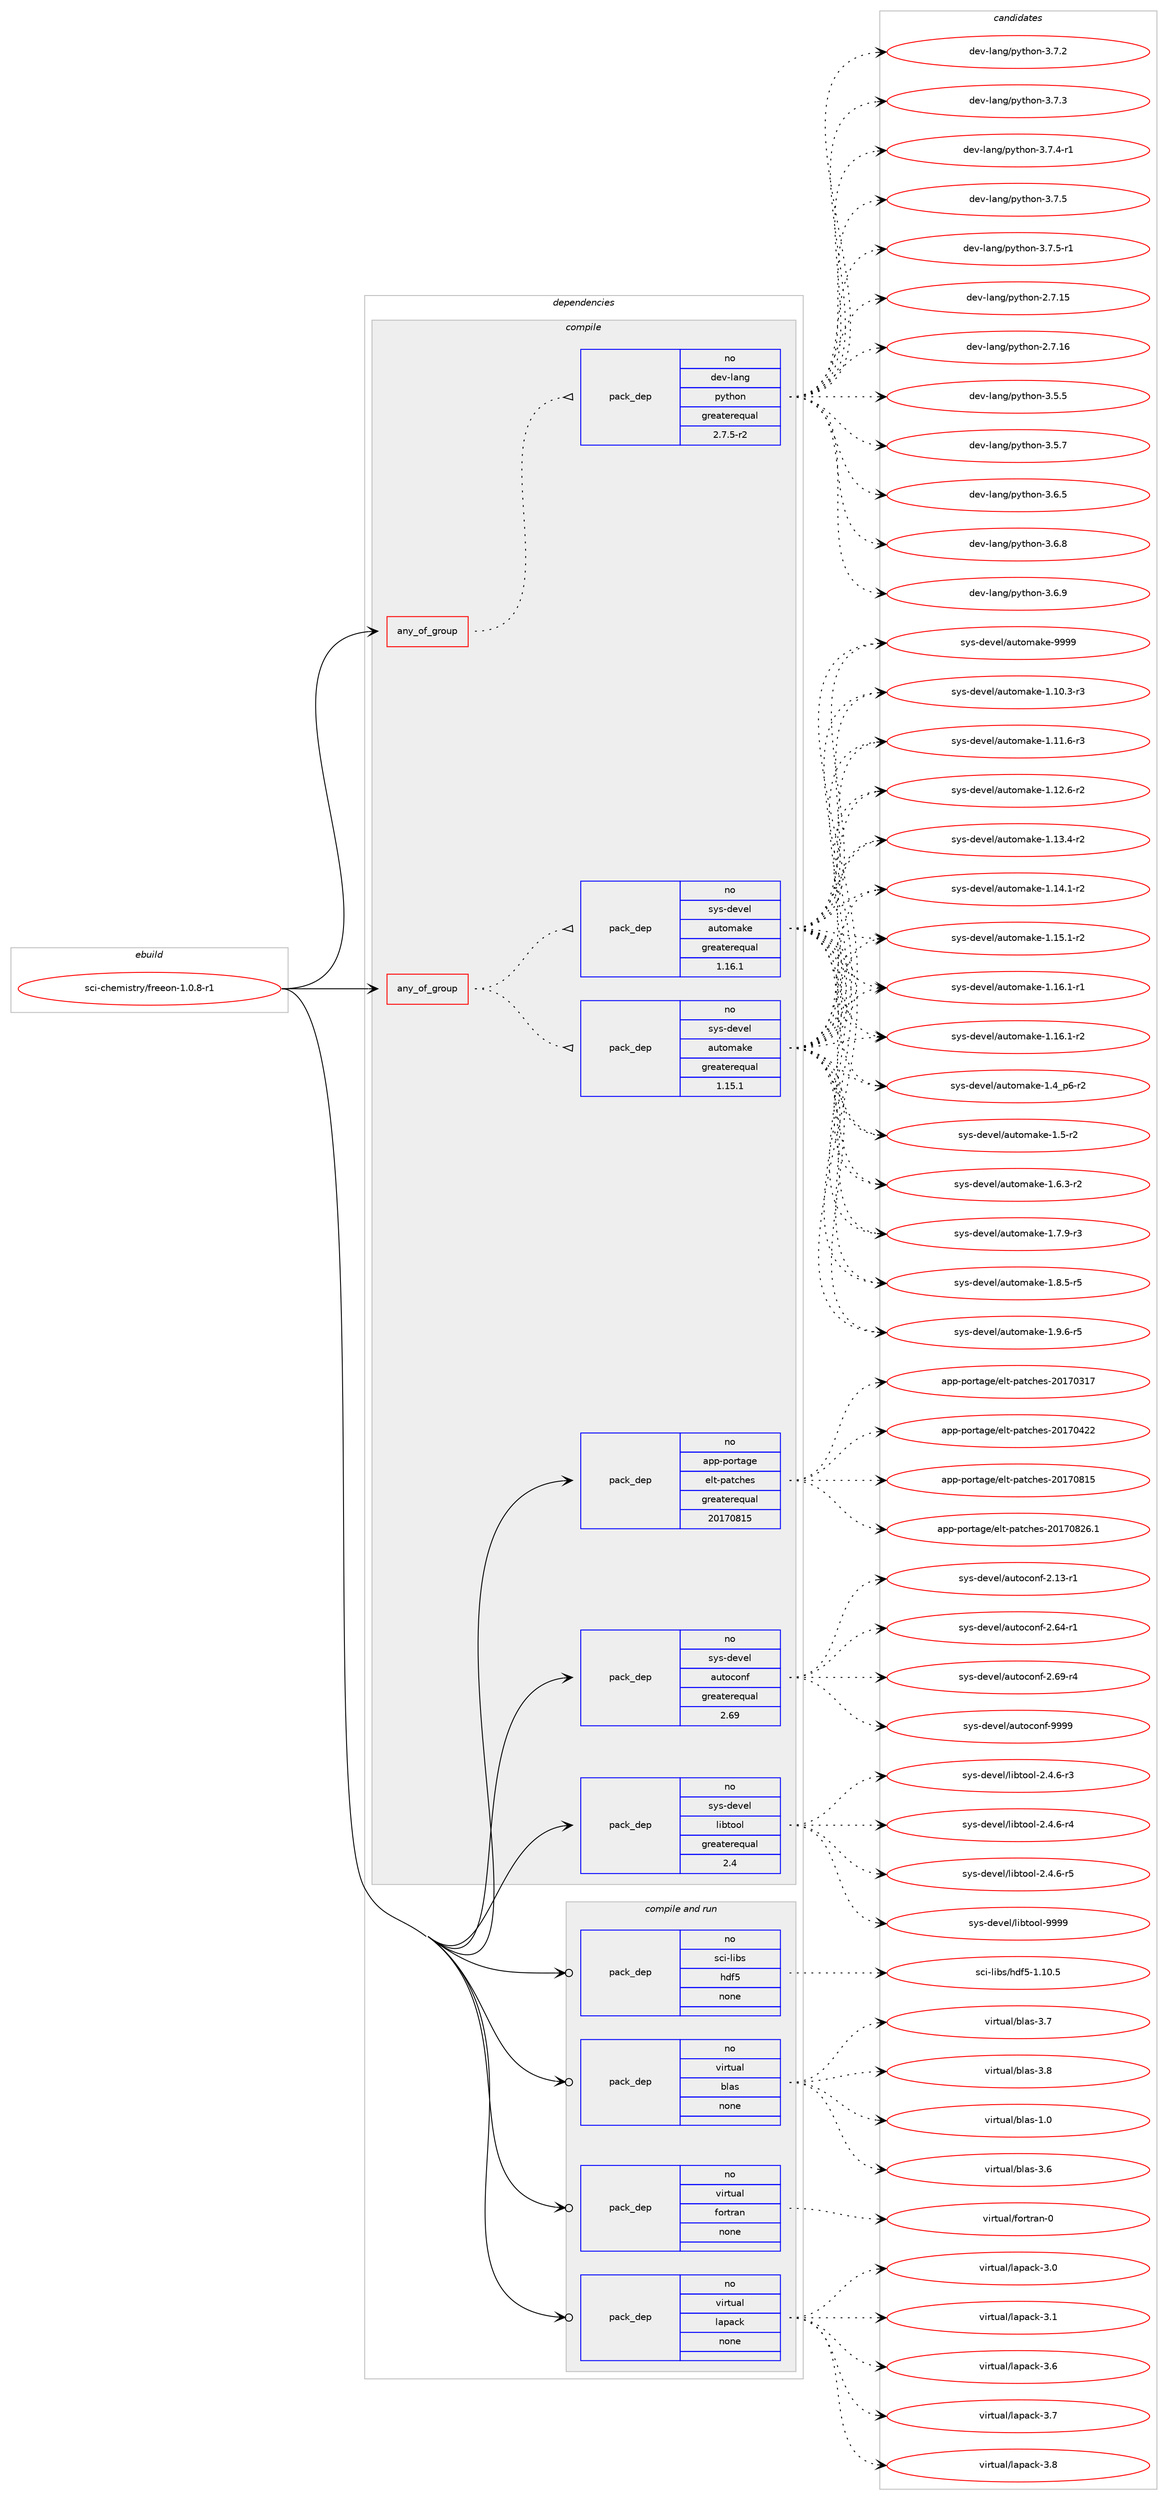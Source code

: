 digraph prolog {

# *************
# Graph options
# *************

newrank=true;
concentrate=true;
compound=true;
graph [rankdir=LR,fontname=Helvetica,fontsize=10,ranksep=1.5];#, ranksep=2.5, nodesep=0.2];
edge  [arrowhead=vee];
node  [fontname=Helvetica,fontsize=10];

# **********
# The ebuild
# **********

subgraph cluster_leftcol {
color=gray;
rank=same;
label=<<i>ebuild</i>>;
id [label="sci-chemistry/freeon-1.0.8-r1", color=red, width=4, href="../sci-chemistry/freeon-1.0.8-r1.svg"];
}

# ****************
# The dependencies
# ****************

subgraph cluster_midcol {
color=gray;
label=<<i>dependencies</i>>;
subgraph cluster_compile {
fillcolor="#eeeeee";
style=filled;
label=<<i>compile</i>>;
subgraph any14527 {
dependency851398 [label=<<TABLE BORDER="0" CELLBORDER="1" CELLSPACING="0" CELLPADDING="4"><TR><TD CELLPADDING="10">any_of_group</TD></TR></TABLE>>, shape=none, color=red];subgraph pack629462 {
dependency851399 [label=<<TABLE BORDER="0" CELLBORDER="1" CELLSPACING="0" CELLPADDING="4" WIDTH="220"><TR><TD ROWSPAN="6" CELLPADDING="30">pack_dep</TD></TR><TR><TD WIDTH="110">no</TD></TR><TR><TD>dev-lang</TD></TR><TR><TD>python</TD></TR><TR><TD>greaterequal</TD></TR><TR><TD>2.7.5-r2</TD></TR></TABLE>>, shape=none, color=blue];
}
dependency851398:e -> dependency851399:w [weight=20,style="dotted",arrowhead="oinv"];
}
id:e -> dependency851398:w [weight=20,style="solid",arrowhead="vee"];
subgraph any14528 {
dependency851400 [label=<<TABLE BORDER="0" CELLBORDER="1" CELLSPACING="0" CELLPADDING="4"><TR><TD CELLPADDING="10">any_of_group</TD></TR></TABLE>>, shape=none, color=red];subgraph pack629463 {
dependency851401 [label=<<TABLE BORDER="0" CELLBORDER="1" CELLSPACING="0" CELLPADDING="4" WIDTH="220"><TR><TD ROWSPAN="6" CELLPADDING="30">pack_dep</TD></TR><TR><TD WIDTH="110">no</TD></TR><TR><TD>sys-devel</TD></TR><TR><TD>automake</TD></TR><TR><TD>greaterequal</TD></TR><TR><TD>1.16.1</TD></TR></TABLE>>, shape=none, color=blue];
}
dependency851400:e -> dependency851401:w [weight=20,style="dotted",arrowhead="oinv"];
subgraph pack629464 {
dependency851402 [label=<<TABLE BORDER="0" CELLBORDER="1" CELLSPACING="0" CELLPADDING="4" WIDTH="220"><TR><TD ROWSPAN="6" CELLPADDING="30">pack_dep</TD></TR><TR><TD WIDTH="110">no</TD></TR><TR><TD>sys-devel</TD></TR><TR><TD>automake</TD></TR><TR><TD>greaterequal</TD></TR><TR><TD>1.15.1</TD></TR></TABLE>>, shape=none, color=blue];
}
dependency851400:e -> dependency851402:w [weight=20,style="dotted",arrowhead="oinv"];
}
id:e -> dependency851400:w [weight=20,style="solid",arrowhead="vee"];
subgraph pack629465 {
dependency851403 [label=<<TABLE BORDER="0" CELLBORDER="1" CELLSPACING="0" CELLPADDING="4" WIDTH="220"><TR><TD ROWSPAN="6" CELLPADDING="30">pack_dep</TD></TR><TR><TD WIDTH="110">no</TD></TR><TR><TD>app-portage</TD></TR><TR><TD>elt-patches</TD></TR><TR><TD>greaterequal</TD></TR><TR><TD>20170815</TD></TR></TABLE>>, shape=none, color=blue];
}
id:e -> dependency851403:w [weight=20,style="solid",arrowhead="vee"];
subgraph pack629466 {
dependency851404 [label=<<TABLE BORDER="0" CELLBORDER="1" CELLSPACING="0" CELLPADDING="4" WIDTH="220"><TR><TD ROWSPAN="6" CELLPADDING="30">pack_dep</TD></TR><TR><TD WIDTH="110">no</TD></TR><TR><TD>sys-devel</TD></TR><TR><TD>autoconf</TD></TR><TR><TD>greaterequal</TD></TR><TR><TD>2.69</TD></TR></TABLE>>, shape=none, color=blue];
}
id:e -> dependency851404:w [weight=20,style="solid",arrowhead="vee"];
subgraph pack629467 {
dependency851405 [label=<<TABLE BORDER="0" CELLBORDER="1" CELLSPACING="0" CELLPADDING="4" WIDTH="220"><TR><TD ROWSPAN="6" CELLPADDING="30">pack_dep</TD></TR><TR><TD WIDTH="110">no</TD></TR><TR><TD>sys-devel</TD></TR><TR><TD>libtool</TD></TR><TR><TD>greaterequal</TD></TR><TR><TD>2.4</TD></TR></TABLE>>, shape=none, color=blue];
}
id:e -> dependency851405:w [weight=20,style="solid",arrowhead="vee"];
}
subgraph cluster_compileandrun {
fillcolor="#eeeeee";
style=filled;
label=<<i>compile and run</i>>;
subgraph pack629468 {
dependency851406 [label=<<TABLE BORDER="0" CELLBORDER="1" CELLSPACING="0" CELLPADDING="4" WIDTH="220"><TR><TD ROWSPAN="6" CELLPADDING="30">pack_dep</TD></TR><TR><TD WIDTH="110">no</TD></TR><TR><TD>sci-libs</TD></TR><TR><TD>hdf5</TD></TR><TR><TD>none</TD></TR><TR><TD></TD></TR></TABLE>>, shape=none, color=blue];
}
id:e -> dependency851406:w [weight=20,style="solid",arrowhead="odotvee"];
subgraph pack629469 {
dependency851407 [label=<<TABLE BORDER="0" CELLBORDER="1" CELLSPACING="0" CELLPADDING="4" WIDTH="220"><TR><TD ROWSPAN="6" CELLPADDING="30">pack_dep</TD></TR><TR><TD WIDTH="110">no</TD></TR><TR><TD>virtual</TD></TR><TR><TD>blas</TD></TR><TR><TD>none</TD></TR><TR><TD></TD></TR></TABLE>>, shape=none, color=blue];
}
id:e -> dependency851407:w [weight=20,style="solid",arrowhead="odotvee"];
subgraph pack629470 {
dependency851408 [label=<<TABLE BORDER="0" CELLBORDER="1" CELLSPACING="0" CELLPADDING="4" WIDTH="220"><TR><TD ROWSPAN="6" CELLPADDING="30">pack_dep</TD></TR><TR><TD WIDTH="110">no</TD></TR><TR><TD>virtual</TD></TR><TR><TD>fortran</TD></TR><TR><TD>none</TD></TR><TR><TD></TD></TR></TABLE>>, shape=none, color=blue];
}
id:e -> dependency851408:w [weight=20,style="solid",arrowhead="odotvee"];
subgraph pack629471 {
dependency851409 [label=<<TABLE BORDER="0" CELLBORDER="1" CELLSPACING="0" CELLPADDING="4" WIDTH="220"><TR><TD ROWSPAN="6" CELLPADDING="30">pack_dep</TD></TR><TR><TD WIDTH="110">no</TD></TR><TR><TD>virtual</TD></TR><TR><TD>lapack</TD></TR><TR><TD>none</TD></TR><TR><TD></TD></TR></TABLE>>, shape=none, color=blue];
}
id:e -> dependency851409:w [weight=20,style="solid",arrowhead="odotvee"];
}
subgraph cluster_run {
fillcolor="#eeeeee";
style=filled;
label=<<i>run</i>>;
}
}

# **************
# The candidates
# **************

subgraph cluster_choices {
rank=same;
color=gray;
label=<<i>candidates</i>>;

subgraph choice629462 {
color=black;
nodesep=1;
choice10010111845108971101034711212111610411111045504655464953 [label="dev-lang/python-2.7.15", color=red, width=4,href="../dev-lang/python-2.7.15.svg"];
choice10010111845108971101034711212111610411111045504655464954 [label="dev-lang/python-2.7.16", color=red, width=4,href="../dev-lang/python-2.7.16.svg"];
choice100101118451089711010347112121116104111110455146534653 [label="dev-lang/python-3.5.5", color=red, width=4,href="../dev-lang/python-3.5.5.svg"];
choice100101118451089711010347112121116104111110455146534655 [label="dev-lang/python-3.5.7", color=red, width=4,href="../dev-lang/python-3.5.7.svg"];
choice100101118451089711010347112121116104111110455146544653 [label="dev-lang/python-3.6.5", color=red, width=4,href="../dev-lang/python-3.6.5.svg"];
choice100101118451089711010347112121116104111110455146544656 [label="dev-lang/python-3.6.8", color=red, width=4,href="../dev-lang/python-3.6.8.svg"];
choice100101118451089711010347112121116104111110455146544657 [label="dev-lang/python-3.6.9", color=red, width=4,href="../dev-lang/python-3.6.9.svg"];
choice100101118451089711010347112121116104111110455146554650 [label="dev-lang/python-3.7.2", color=red, width=4,href="../dev-lang/python-3.7.2.svg"];
choice100101118451089711010347112121116104111110455146554651 [label="dev-lang/python-3.7.3", color=red, width=4,href="../dev-lang/python-3.7.3.svg"];
choice1001011184510897110103471121211161041111104551465546524511449 [label="dev-lang/python-3.7.4-r1", color=red, width=4,href="../dev-lang/python-3.7.4-r1.svg"];
choice100101118451089711010347112121116104111110455146554653 [label="dev-lang/python-3.7.5", color=red, width=4,href="../dev-lang/python-3.7.5.svg"];
choice1001011184510897110103471121211161041111104551465546534511449 [label="dev-lang/python-3.7.5-r1", color=red, width=4,href="../dev-lang/python-3.7.5-r1.svg"];
dependency851399:e -> choice10010111845108971101034711212111610411111045504655464953:w [style=dotted,weight="100"];
dependency851399:e -> choice10010111845108971101034711212111610411111045504655464954:w [style=dotted,weight="100"];
dependency851399:e -> choice100101118451089711010347112121116104111110455146534653:w [style=dotted,weight="100"];
dependency851399:e -> choice100101118451089711010347112121116104111110455146534655:w [style=dotted,weight="100"];
dependency851399:e -> choice100101118451089711010347112121116104111110455146544653:w [style=dotted,weight="100"];
dependency851399:e -> choice100101118451089711010347112121116104111110455146544656:w [style=dotted,weight="100"];
dependency851399:e -> choice100101118451089711010347112121116104111110455146544657:w [style=dotted,weight="100"];
dependency851399:e -> choice100101118451089711010347112121116104111110455146554650:w [style=dotted,weight="100"];
dependency851399:e -> choice100101118451089711010347112121116104111110455146554651:w [style=dotted,weight="100"];
dependency851399:e -> choice1001011184510897110103471121211161041111104551465546524511449:w [style=dotted,weight="100"];
dependency851399:e -> choice100101118451089711010347112121116104111110455146554653:w [style=dotted,weight="100"];
dependency851399:e -> choice1001011184510897110103471121211161041111104551465546534511449:w [style=dotted,weight="100"];
}
subgraph choice629463 {
color=black;
nodesep=1;
choice11512111545100101118101108479711711611110997107101454946494846514511451 [label="sys-devel/automake-1.10.3-r3", color=red, width=4,href="../sys-devel/automake-1.10.3-r3.svg"];
choice11512111545100101118101108479711711611110997107101454946494946544511451 [label="sys-devel/automake-1.11.6-r3", color=red, width=4,href="../sys-devel/automake-1.11.6-r3.svg"];
choice11512111545100101118101108479711711611110997107101454946495046544511450 [label="sys-devel/automake-1.12.6-r2", color=red, width=4,href="../sys-devel/automake-1.12.6-r2.svg"];
choice11512111545100101118101108479711711611110997107101454946495146524511450 [label="sys-devel/automake-1.13.4-r2", color=red, width=4,href="../sys-devel/automake-1.13.4-r2.svg"];
choice11512111545100101118101108479711711611110997107101454946495246494511450 [label="sys-devel/automake-1.14.1-r2", color=red, width=4,href="../sys-devel/automake-1.14.1-r2.svg"];
choice11512111545100101118101108479711711611110997107101454946495346494511450 [label="sys-devel/automake-1.15.1-r2", color=red, width=4,href="../sys-devel/automake-1.15.1-r2.svg"];
choice11512111545100101118101108479711711611110997107101454946495446494511449 [label="sys-devel/automake-1.16.1-r1", color=red, width=4,href="../sys-devel/automake-1.16.1-r1.svg"];
choice11512111545100101118101108479711711611110997107101454946495446494511450 [label="sys-devel/automake-1.16.1-r2", color=red, width=4,href="../sys-devel/automake-1.16.1-r2.svg"];
choice115121115451001011181011084797117116111109971071014549465295112544511450 [label="sys-devel/automake-1.4_p6-r2", color=red, width=4,href="../sys-devel/automake-1.4_p6-r2.svg"];
choice11512111545100101118101108479711711611110997107101454946534511450 [label="sys-devel/automake-1.5-r2", color=red, width=4,href="../sys-devel/automake-1.5-r2.svg"];
choice115121115451001011181011084797117116111109971071014549465446514511450 [label="sys-devel/automake-1.6.3-r2", color=red, width=4,href="../sys-devel/automake-1.6.3-r2.svg"];
choice115121115451001011181011084797117116111109971071014549465546574511451 [label="sys-devel/automake-1.7.9-r3", color=red, width=4,href="../sys-devel/automake-1.7.9-r3.svg"];
choice115121115451001011181011084797117116111109971071014549465646534511453 [label="sys-devel/automake-1.8.5-r5", color=red, width=4,href="../sys-devel/automake-1.8.5-r5.svg"];
choice115121115451001011181011084797117116111109971071014549465746544511453 [label="sys-devel/automake-1.9.6-r5", color=red, width=4,href="../sys-devel/automake-1.9.6-r5.svg"];
choice115121115451001011181011084797117116111109971071014557575757 [label="sys-devel/automake-9999", color=red, width=4,href="../sys-devel/automake-9999.svg"];
dependency851401:e -> choice11512111545100101118101108479711711611110997107101454946494846514511451:w [style=dotted,weight="100"];
dependency851401:e -> choice11512111545100101118101108479711711611110997107101454946494946544511451:w [style=dotted,weight="100"];
dependency851401:e -> choice11512111545100101118101108479711711611110997107101454946495046544511450:w [style=dotted,weight="100"];
dependency851401:e -> choice11512111545100101118101108479711711611110997107101454946495146524511450:w [style=dotted,weight="100"];
dependency851401:e -> choice11512111545100101118101108479711711611110997107101454946495246494511450:w [style=dotted,weight="100"];
dependency851401:e -> choice11512111545100101118101108479711711611110997107101454946495346494511450:w [style=dotted,weight="100"];
dependency851401:e -> choice11512111545100101118101108479711711611110997107101454946495446494511449:w [style=dotted,weight="100"];
dependency851401:e -> choice11512111545100101118101108479711711611110997107101454946495446494511450:w [style=dotted,weight="100"];
dependency851401:e -> choice115121115451001011181011084797117116111109971071014549465295112544511450:w [style=dotted,weight="100"];
dependency851401:e -> choice11512111545100101118101108479711711611110997107101454946534511450:w [style=dotted,weight="100"];
dependency851401:e -> choice115121115451001011181011084797117116111109971071014549465446514511450:w [style=dotted,weight="100"];
dependency851401:e -> choice115121115451001011181011084797117116111109971071014549465546574511451:w [style=dotted,weight="100"];
dependency851401:e -> choice115121115451001011181011084797117116111109971071014549465646534511453:w [style=dotted,weight="100"];
dependency851401:e -> choice115121115451001011181011084797117116111109971071014549465746544511453:w [style=dotted,weight="100"];
dependency851401:e -> choice115121115451001011181011084797117116111109971071014557575757:w [style=dotted,weight="100"];
}
subgraph choice629464 {
color=black;
nodesep=1;
choice11512111545100101118101108479711711611110997107101454946494846514511451 [label="sys-devel/automake-1.10.3-r3", color=red, width=4,href="../sys-devel/automake-1.10.3-r3.svg"];
choice11512111545100101118101108479711711611110997107101454946494946544511451 [label="sys-devel/automake-1.11.6-r3", color=red, width=4,href="../sys-devel/automake-1.11.6-r3.svg"];
choice11512111545100101118101108479711711611110997107101454946495046544511450 [label="sys-devel/automake-1.12.6-r2", color=red, width=4,href="../sys-devel/automake-1.12.6-r2.svg"];
choice11512111545100101118101108479711711611110997107101454946495146524511450 [label="sys-devel/automake-1.13.4-r2", color=red, width=4,href="../sys-devel/automake-1.13.4-r2.svg"];
choice11512111545100101118101108479711711611110997107101454946495246494511450 [label="sys-devel/automake-1.14.1-r2", color=red, width=4,href="../sys-devel/automake-1.14.1-r2.svg"];
choice11512111545100101118101108479711711611110997107101454946495346494511450 [label="sys-devel/automake-1.15.1-r2", color=red, width=4,href="../sys-devel/automake-1.15.1-r2.svg"];
choice11512111545100101118101108479711711611110997107101454946495446494511449 [label="sys-devel/automake-1.16.1-r1", color=red, width=4,href="../sys-devel/automake-1.16.1-r1.svg"];
choice11512111545100101118101108479711711611110997107101454946495446494511450 [label="sys-devel/automake-1.16.1-r2", color=red, width=4,href="../sys-devel/automake-1.16.1-r2.svg"];
choice115121115451001011181011084797117116111109971071014549465295112544511450 [label="sys-devel/automake-1.4_p6-r2", color=red, width=4,href="../sys-devel/automake-1.4_p6-r2.svg"];
choice11512111545100101118101108479711711611110997107101454946534511450 [label="sys-devel/automake-1.5-r2", color=red, width=4,href="../sys-devel/automake-1.5-r2.svg"];
choice115121115451001011181011084797117116111109971071014549465446514511450 [label="sys-devel/automake-1.6.3-r2", color=red, width=4,href="../sys-devel/automake-1.6.3-r2.svg"];
choice115121115451001011181011084797117116111109971071014549465546574511451 [label="sys-devel/automake-1.7.9-r3", color=red, width=4,href="../sys-devel/automake-1.7.9-r3.svg"];
choice115121115451001011181011084797117116111109971071014549465646534511453 [label="sys-devel/automake-1.8.5-r5", color=red, width=4,href="../sys-devel/automake-1.8.5-r5.svg"];
choice115121115451001011181011084797117116111109971071014549465746544511453 [label="sys-devel/automake-1.9.6-r5", color=red, width=4,href="../sys-devel/automake-1.9.6-r5.svg"];
choice115121115451001011181011084797117116111109971071014557575757 [label="sys-devel/automake-9999", color=red, width=4,href="../sys-devel/automake-9999.svg"];
dependency851402:e -> choice11512111545100101118101108479711711611110997107101454946494846514511451:w [style=dotted,weight="100"];
dependency851402:e -> choice11512111545100101118101108479711711611110997107101454946494946544511451:w [style=dotted,weight="100"];
dependency851402:e -> choice11512111545100101118101108479711711611110997107101454946495046544511450:w [style=dotted,weight="100"];
dependency851402:e -> choice11512111545100101118101108479711711611110997107101454946495146524511450:w [style=dotted,weight="100"];
dependency851402:e -> choice11512111545100101118101108479711711611110997107101454946495246494511450:w [style=dotted,weight="100"];
dependency851402:e -> choice11512111545100101118101108479711711611110997107101454946495346494511450:w [style=dotted,weight="100"];
dependency851402:e -> choice11512111545100101118101108479711711611110997107101454946495446494511449:w [style=dotted,weight="100"];
dependency851402:e -> choice11512111545100101118101108479711711611110997107101454946495446494511450:w [style=dotted,weight="100"];
dependency851402:e -> choice115121115451001011181011084797117116111109971071014549465295112544511450:w [style=dotted,weight="100"];
dependency851402:e -> choice11512111545100101118101108479711711611110997107101454946534511450:w [style=dotted,weight="100"];
dependency851402:e -> choice115121115451001011181011084797117116111109971071014549465446514511450:w [style=dotted,weight="100"];
dependency851402:e -> choice115121115451001011181011084797117116111109971071014549465546574511451:w [style=dotted,weight="100"];
dependency851402:e -> choice115121115451001011181011084797117116111109971071014549465646534511453:w [style=dotted,weight="100"];
dependency851402:e -> choice115121115451001011181011084797117116111109971071014549465746544511453:w [style=dotted,weight="100"];
dependency851402:e -> choice115121115451001011181011084797117116111109971071014557575757:w [style=dotted,weight="100"];
}
subgraph choice629465 {
color=black;
nodesep=1;
choice97112112451121111141169710310147101108116451129711699104101115455048495548514955 [label="app-portage/elt-patches-20170317", color=red, width=4,href="../app-portage/elt-patches-20170317.svg"];
choice97112112451121111141169710310147101108116451129711699104101115455048495548525050 [label="app-portage/elt-patches-20170422", color=red, width=4,href="../app-portage/elt-patches-20170422.svg"];
choice97112112451121111141169710310147101108116451129711699104101115455048495548564953 [label="app-portage/elt-patches-20170815", color=red, width=4,href="../app-portage/elt-patches-20170815.svg"];
choice971121124511211111411697103101471011081164511297116991041011154550484955485650544649 [label="app-portage/elt-patches-20170826.1", color=red, width=4,href="../app-portage/elt-patches-20170826.1.svg"];
dependency851403:e -> choice97112112451121111141169710310147101108116451129711699104101115455048495548514955:w [style=dotted,weight="100"];
dependency851403:e -> choice97112112451121111141169710310147101108116451129711699104101115455048495548525050:w [style=dotted,weight="100"];
dependency851403:e -> choice97112112451121111141169710310147101108116451129711699104101115455048495548564953:w [style=dotted,weight="100"];
dependency851403:e -> choice971121124511211111411697103101471011081164511297116991041011154550484955485650544649:w [style=dotted,weight="100"];
}
subgraph choice629466 {
color=black;
nodesep=1;
choice1151211154510010111810110847971171161119911111010245504649514511449 [label="sys-devel/autoconf-2.13-r1", color=red, width=4,href="../sys-devel/autoconf-2.13-r1.svg"];
choice1151211154510010111810110847971171161119911111010245504654524511449 [label="sys-devel/autoconf-2.64-r1", color=red, width=4,href="../sys-devel/autoconf-2.64-r1.svg"];
choice1151211154510010111810110847971171161119911111010245504654574511452 [label="sys-devel/autoconf-2.69-r4", color=red, width=4,href="../sys-devel/autoconf-2.69-r4.svg"];
choice115121115451001011181011084797117116111991111101024557575757 [label="sys-devel/autoconf-9999", color=red, width=4,href="../sys-devel/autoconf-9999.svg"];
dependency851404:e -> choice1151211154510010111810110847971171161119911111010245504649514511449:w [style=dotted,weight="100"];
dependency851404:e -> choice1151211154510010111810110847971171161119911111010245504654524511449:w [style=dotted,weight="100"];
dependency851404:e -> choice1151211154510010111810110847971171161119911111010245504654574511452:w [style=dotted,weight="100"];
dependency851404:e -> choice115121115451001011181011084797117116111991111101024557575757:w [style=dotted,weight="100"];
}
subgraph choice629467 {
color=black;
nodesep=1;
choice1151211154510010111810110847108105981161111111084550465246544511451 [label="sys-devel/libtool-2.4.6-r3", color=red, width=4,href="../sys-devel/libtool-2.4.6-r3.svg"];
choice1151211154510010111810110847108105981161111111084550465246544511452 [label="sys-devel/libtool-2.4.6-r4", color=red, width=4,href="../sys-devel/libtool-2.4.6-r4.svg"];
choice1151211154510010111810110847108105981161111111084550465246544511453 [label="sys-devel/libtool-2.4.6-r5", color=red, width=4,href="../sys-devel/libtool-2.4.6-r5.svg"];
choice1151211154510010111810110847108105981161111111084557575757 [label="sys-devel/libtool-9999", color=red, width=4,href="../sys-devel/libtool-9999.svg"];
dependency851405:e -> choice1151211154510010111810110847108105981161111111084550465246544511451:w [style=dotted,weight="100"];
dependency851405:e -> choice1151211154510010111810110847108105981161111111084550465246544511452:w [style=dotted,weight="100"];
dependency851405:e -> choice1151211154510010111810110847108105981161111111084550465246544511453:w [style=dotted,weight="100"];
dependency851405:e -> choice1151211154510010111810110847108105981161111111084557575757:w [style=dotted,weight="100"];
}
subgraph choice629468 {
color=black;
nodesep=1;
choice115991054510810598115471041001025345494649484653 [label="sci-libs/hdf5-1.10.5", color=red, width=4,href="../sci-libs/hdf5-1.10.5.svg"];
dependency851406:e -> choice115991054510810598115471041001025345494649484653:w [style=dotted,weight="100"];
}
subgraph choice629469 {
color=black;
nodesep=1;
choice1181051141161179710847981089711545494648 [label="virtual/blas-1.0", color=red, width=4,href="../virtual/blas-1.0.svg"];
choice1181051141161179710847981089711545514654 [label="virtual/blas-3.6", color=red, width=4,href="../virtual/blas-3.6.svg"];
choice1181051141161179710847981089711545514655 [label="virtual/blas-3.7", color=red, width=4,href="../virtual/blas-3.7.svg"];
choice1181051141161179710847981089711545514656 [label="virtual/blas-3.8", color=red, width=4,href="../virtual/blas-3.8.svg"];
dependency851407:e -> choice1181051141161179710847981089711545494648:w [style=dotted,weight="100"];
dependency851407:e -> choice1181051141161179710847981089711545514654:w [style=dotted,weight="100"];
dependency851407:e -> choice1181051141161179710847981089711545514655:w [style=dotted,weight="100"];
dependency851407:e -> choice1181051141161179710847981089711545514656:w [style=dotted,weight="100"];
}
subgraph choice629470 {
color=black;
nodesep=1;
choice1181051141161179710847102111114116114971104548 [label="virtual/fortran-0", color=red, width=4,href="../virtual/fortran-0.svg"];
dependency851408:e -> choice1181051141161179710847102111114116114971104548:w [style=dotted,weight="100"];
}
subgraph choice629471 {
color=black;
nodesep=1;
choice118105114116117971084710897112979910745514648 [label="virtual/lapack-3.0", color=red, width=4,href="../virtual/lapack-3.0.svg"];
choice118105114116117971084710897112979910745514649 [label="virtual/lapack-3.1", color=red, width=4,href="../virtual/lapack-3.1.svg"];
choice118105114116117971084710897112979910745514654 [label="virtual/lapack-3.6", color=red, width=4,href="../virtual/lapack-3.6.svg"];
choice118105114116117971084710897112979910745514655 [label="virtual/lapack-3.7", color=red, width=4,href="../virtual/lapack-3.7.svg"];
choice118105114116117971084710897112979910745514656 [label="virtual/lapack-3.8", color=red, width=4,href="../virtual/lapack-3.8.svg"];
dependency851409:e -> choice118105114116117971084710897112979910745514648:w [style=dotted,weight="100"];
dependency851409:e -> choice118105114116117971084710897112979910745514649:w [style=dotted,weight="100"];
dependency851409:e -> choice118105114116117971084710897112979910745514654:w [style=dotted,weight="100"];
dependency851409:e -> choice118105114116117971084710897112979910745514655:w [style=dotted,weight="100"];
dependency851409:e -> choice118105114116117971084710897112979910745514656:w [style=dotted,weight="100"];
}
}

}
